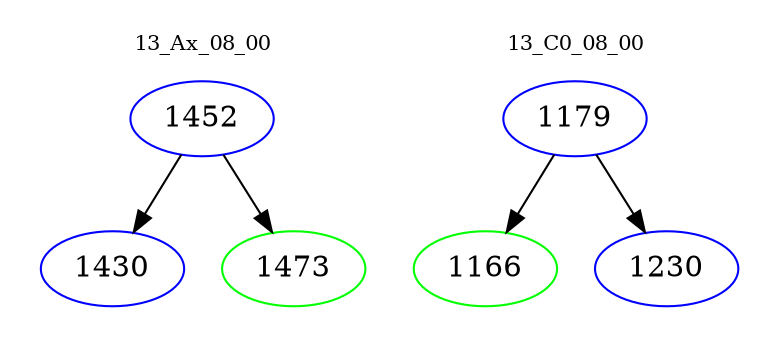 digraph{
subgraph cluster_0 {
color = white
label = "13_Ax_08_00";
fontsize=10;
T0_1452 [label="1452", color="blue"]
T0_1452 -> T0_1430 [color="black"]
T0_1430 [label="1430", color="blue"]
T0_1452 -> T0_1473 [color="black"]
T0_1473 [label="1473", color="green"]
}
subgraph cluster_1 {
color = white
label = "13_C0_08_00";
fontsize=10;
T1_1179 [label="1179", color="blue"]
T1_1179 -> T1_1166 [color="black"]
T1_1166 [label="1166", color="green"]
T1_1179 -> T1_1230 [color="black"]
T1_1230 [label="1230", color="blue"]
}
}
